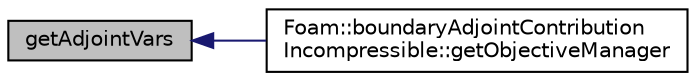 digraph "getAdjointVars"
{
  bgcolor="transparent";
  edge [fontname="Helvetica",fontsize="10",labelfontname="Helvetica",labelfontsize="10"];
  node [fontname="Helvetica",fontsize="10",shape=record];
  rankdir="LR";
  Node1 [label="getAdjointVars",height=0.2,width=0.4,color="black", fillcolor="grey75", style="filled" fontcolor="black"];
  Node1 -> Node2 [dir="back",color="midnightblue",fontsize="10",style="solid",fontname="Helvetica"];
  Node2 [label="Foam::boundaryAdjointContribution\lIncompressible::getObjectiveManager",height=0.2,width=0.4,color="black",URL="$classFoam_1_1boundaryAdjointContributionIncompressible.html#a5951df4ff7ddc14109a959cd93cbbd96"];
}
